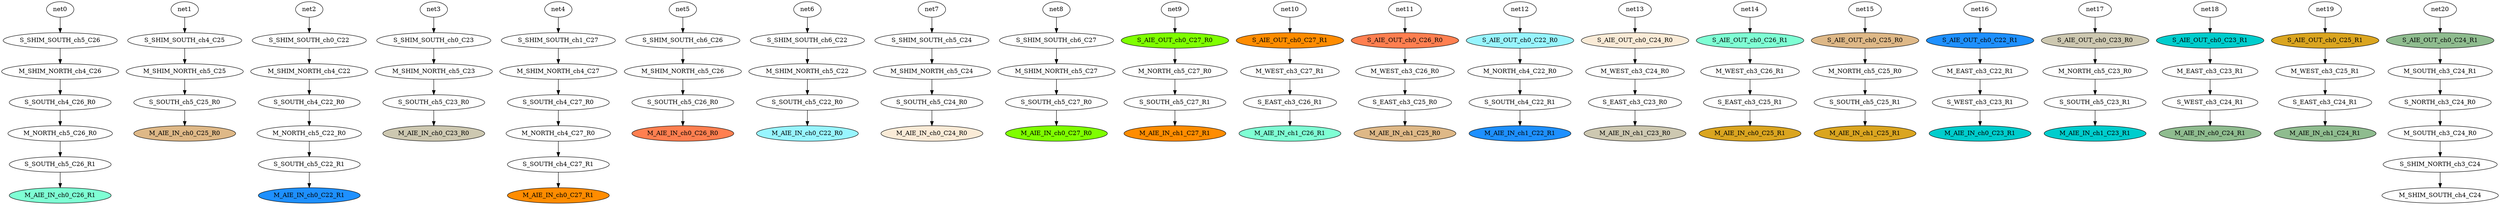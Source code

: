 digraph G {
net0;
S_SOUTH_ch5_C26_R1[style=filled, fillcolor="White"];
M_AIE_IN_ch0_C26_R1[style=filled, fillcolor="aquamarine"];
S_SOUTH_ch4_C26_R0[style=filled, fillcolor="White"];
M_NORTH_ch5_C26_R0[style=filled, fillcolor="White"];
S_SHIM_SOUTH_ch5_C26[style=filled, fillcolor="White"];
M_SHIM_NORTH_ch4_C26[style=filled, fillcolor="White"];
M_SHIM_NORTH_ch4_C26[style=filled, fillcolor="White"];
S_SOUTH_ch4_C26_R0[style=filled, fillcolor="White"];
M_NORTH_ch5_C26_R0[style=filled, fillcolor="White"];
S_SOUTH_ch5_C26_R1[style=filled, fillcolor="White"];
net1;
S_SOUTH_ch5_C25_R0[style=filled, fillcolor="White"];
M_AIE_IN_ch0_C25_R0[style=filled, fillcolor="burlywood"];
S_SHIM_SOUTH_ch4_C25[style=filled, fillcolor="White"];
M_SHIM_NORTH_ch5_C25[style=filled, fillcolor="White"];
M_SHIM_NORTH_ch5_C25[style=filled, fillcolor="White"];
S_SOUTH_ch5_C25_R0[style=filled, fillcolor="White"];
net2;
S_SOUTH_ch5_C22_R1[style=filled, fillcolor="White"];
M_AIE_IN_ch0_C22_R1[style=filled, fillcolor="dodgerblue"];
S_SOUTH_ch4_C22_R0[style=filled, fillcolor="White"];
M_NORTH_ch5_C22_R0[style=filled, fillcolor="White"];
S_SHIM_SOUTH_ch0_C22[style=filled, fillcolor="White"];
M_SHIM_NORTH_ch4_C22[style=filled, fillcolor="White"];
M_SHIM_NORTH_ch4_C22[style=filled, fillcolor="White"];
S_SOUTH_ch4_C22_R0[style=filled, fillcolor="White"];
M_NORTH_ch5_C22_R0[style=filled, fillcolor="White"];
S_SOUTH_ch5_C22_R1[style=filled, fillcolor="White"];
net3;
S_SHIM_SOUTH_ch0_C23[style=filled, fillcolor="White"];
M_SHIM_NORTH_ch5_C23[style=filled, fillcolor="White"];
S_SOUTH_ch5_C23_R0[style=filled, fillcolor="White"];
M_AIE_IN_ch0_C23_R0[style=filled, fillcolor="cornsilk3"];
M_SHIM_NORTH_ch5_C23[style=filled, fillcolor="White"];
S_SOUTH_ch5_C23_R0[style=filled, fillcolor="White"];
net4;
S_SOUTH_ch4_C27_R1[style=filled, fillcolor="White"];
M_AIE_IN_ch0_C27_R1[style=filled, fillcolor="darkorange"];
S_SOUTH_ch4_C27_R0[style=filled, fillcolor="White"];
M_NORTH_ch4_C27_R0[style=filled, fillcolor="White"];
S_SHIM_SOUTH_ch1_C27[style=filled, fillcolor="White"];
M_SHIM_NORTH_ch4_C27[style=filled, fillcolor="White"];
M_SHIM_NORTH_ch4_C27[style=filled, fillcolor="White"];
S_SOUTH_ch4_C27_R0[style=filled, fillcolor="White"];
M_NORTH_ch4_C27_R0[style=filled, fillcolor="White"];
S_SOUTH_ch4_C27_R1[style=filled, fillcolor="White"];
net5;
S_SOUTH_ch5_C26_R0[style=filled, fillcolor="White"];
M_AIE_IN_ch0_C26_R0[style=filled, fillcolor="coral"];
S_SHIM_SOUTH_ch6_C26[style=filled, fillcolor="White"];
M_SHIM_NORTH_ch5_C26[style=filled, fillcolor="White"];
M_SHIM_NORTH_ch5_C26[style=filled, fillcolor="White"];
S_SOUTH_ch5_C26_R0[style=filled, fillcolor="White"];
net6;
S_SOUTH_ch5_C22_R0[style=filled, fillcolor="White"];
M_AIE_IN_ch0_C22_R0[style=filled, fillcolor="cadetblue1"];
S_SHIM_SOUTH_ch6_C22[style=filled, fillcolor="White"];
M_SHIM_NORTH_ch5_C22[style=filled, fillcolor="White"];
M_SHIM_NORTH_ch5_C22[style=filled, fillcolor="White"];
S_SOUTH_ch5_C22_R0[style=filled, fillcolor="White"];
net7;
S_SOUTH_ch5_C24_R0[style=filled, fillcolor="White"];
M_AIE_IN_ch0_C24_R0[style=filled, fillcolor="antiquewhite"];
S_SHIM_SOUTH_ch5_C24[style=filled, fillcolor="White"];
M_SHIM_NORTH_ch5_C24[style=filled, fillcolor="White"];
M_SHIM_NORTH_ch5_C24[style=filled, fillcolor="White"];
S_SOUTH_ch5_C24_R0[style=filled, fillcolor="White"];
net8;
S_SOUTH_ch5_C27_R0[style=filled, fillcolor="White"];
M_AIE_IN_ch0_C27_R0[style=filled, fillcolor="chartreuse"];
S_SHIM_SOUTH_ch6_C27[style=filled, fillcolor="White"];
M_SHIM_NORTH_ch5_C27[style=filled, fillcolor="White"];
M_SHIM_NORTH_ch5_C27[style=filled, fillcolor="White"];
S_SOUTH_ch5_C27_R0[style=filled, fillcolor="White"];
net9;
S_SOUTH_ch5_C27_R1[style=filled, fillcolor="White"];
M_AIE_IN_ch1_C27_R1[style=filled, fillcolor="darkorange"];
S_AIE_OUT_ch0_C27_R0[style=filled, fillcolor="chartreuse"];
M_NORTH_ch5_C27_R0[style=filled, fillcolor="White"];
M_NORTH_ch5_C27_R0[style=filled, fillcolor="White"];
S_SOUTH_ch5_C27_R1[style=filled, fillcolor="White"];
net10;
S_EAST_ch3_C26_R1[style=filled, fillcolor="White"];
M_AIE_IN_ch1_C26_R1[style=filled, fillcolor="aquamarine"];
S_AIE_OUT_ch0_C27_R1[style=filled, fillcolor="darkorange"];
M_WEST_ch3_C27_R1[style=filled, fillcolor="White"];
M_WEST_ch3_C27_R1[style=filled, fillcolor="White"];
S_EAST_ch3_C26_R1[style=filled, fillcolor="White"];
net11;
S_EAST_ch3_C25_R0[style=filled, fillcolor="White"];
M_AIE_IN_ch1_C25_R0[style=filled, fillcolor="burlywood"];
S_AIE_OUT_ch0_C26_R0[style=filled, fillcolor="coral"];
M_WEST_ch3_C26_R0[style=filled, fillcolor="White"];
M_WEST_ch3_C26_R0[style=filled, fillcolor="White"];
S_EAST_ch3_C25_R0[style=filled, fillcolor="White"];
net12;
S_SOUTH_ch4_C22_R1[style=filled, fillcolor="White"];
M_AIE_IN_ch1_C22_R1[style=filled, fillcolor="dodgerblue"];
S_AIE_OUT_ch0_C22_R0[style=filled, fillcolor="cadetblue1"];
M_NORTH_ch4_C22_R0[style=filled, fillcolor="White"];
M_NORTH_ch4_C22_R0[style=filled, fillcolor="White"];
S_SOUTH_ch4_C22_R1[style=filled, fillcolor="White"];
net13;
S_EAST_ch3_C23_R0[style=filled, fillcolor="White"];
M_AIE_IN_ch1_C23_R0[style=filled, fillcolor="cornsilk3"];
S_AIE_OUT_ch0_C24_R0[style=filled, fillcolor="antiquewhite"];
M_WEST_ch3_C24_R0[style=filled, fillcolor="White"];
M_WEST_ch3_C24_R0[style=filled, fillcolor="White"];
S_EAST_ch3_C23_R0[style=filled, fillcolor="White"];
net14;
S_EAST_ch3_C25_R1[style=filled, fillcolor="White"];
M_AIE_IN_ch0_C25_R1[style=filled, fillcolor="goldenrod"];
S_AIE_OUT_ch0_C26_R1[style=filled, fillcolor="aquamarine"];
M_WEST_ch3_C26_R1[style=filled, fillcolor="White"];
M_WEST_ch3_C26_R1[style=filled, fillcolor="White"];
S_EAST_ch3_C25_R1[style=filled, fillcolor="White"];
net15;
S_SOUTH_ch5_C25_R1[style=filled, fillcolor="White"];
M_AIE_IN_ch1_C25_R1[style=filled, fillcolor="goldenrod"];
S_AIE_OUT_ch0_C25_R0[style=filled, fillcolor="burlywood"];
M_NORTH_ch5_C25_R0[style=filled, fillcolor="White"];
M_NORTH_ch5_C25_R0[style=filled, fillcolor="White"];
S_SOUTH_ch5_C25_R1[style=filled, fillcolor="White"];
net16;
S_WEST_ch3_C23_R1[style=filled, fillcolor="White"];
M_AIE_IN_ch0_C23_R1[style=filled, fillcolor="cyan3"];
S_AIE_OUT_ch0_C22_R1[style=filled, fillcolor="dodgerblue"];
M_EAST_ch3_C22_R1[style=filled, fillcolor="White"];
M_EAST_ch3_C22_R1[style=filled, fillcolor="White"];
S_WEST_ch3_C23_R1[style=filled, fillcolor="White"];
net17;
S_SOUTH_ch5_C23_R1[style=filled, fillcolor="White"];
M_AIE_IN_ch1_C23_R1[style=filled, fillcolor="cyan3"];
S_AIE_OUT_ch0_C23_R0[style=filled, fillcolor="cornsilk3"];
M_NORTH_ch5_C23_R0[style=filled, fillcolor="White"];
M_NORTH_ch5_C23_R0[style=filled, fillcolor="White"];
S_SOUTH_ch5_C23_R1[style=filled, fillcolor="White"];
net18;
S_WEST_ch3_C24_R1[style=filled, fillcolor="White"];
M_AIE_IN_ch0_C24_R1[style=filled, fillcolor="darkseagreen"];
S_AIE_OUT_ch0_C23_R1[style=filled, fillcolor="cyan3"];
M_EAST_ch3_C23_R1[style=filled, fillcolor="White"];
M_EAST_ch3_C23_R1[style=filled, fillcolor="White"];
S_WEST_ch3_C24_R1[style=filled, fillcolor="White"];
net19;
S_EAST_ch3_C24_R1[style=filled, fillcolor="White"];
M_AIE_IN_ch1_C24_R1[style=filled, fillcolor="darkseagreen"];
S_AIE_OUT_ch0_C25_R1[style=filled, fillcolor="goldenrod"];
M_WEST_ch3_C25_R1[style=filled, fillcolor="White"];
M_WEST_ch3_C25_R1[style=filled, fillcolor="White"];
S_EAST_ch3_C24_R1[style=filled, fillcolor="White"];
net20;
S_SHIM_NORTH_ch3_C24[style=filled, fillcolor="White"];
M_SHIM_SOUTH_ch4_C24[style=filled, fillcolor="White"];
S_NORTH_ch3_C24_R0[style=filled, fillcolor="White"];
M_SOUTH_ch3_C24_R0[style=filled, fillcolor="White"];
S_AIE_OUT_ch0_C24_R1[style=filled, fillcolor="darkseagreen"];
M_SOUTH_ch3_C24_R1[style=filled, fillcolor="White"];
M_SOUTH_ch3_C24_R1[style=filled, fillcolor="White"];
S_NORTH_ch3_C24_R0[style=filled, fillcolor="White"];
M_SOUTH_ch3_C24_R0[style=filled, fillcolor="White"];
S_SHIM_NORTH_ch3_C24[style=filled, fillcolor="White"];
net0 -> S_SHIM_SOUTH_ch5_C26;
S_SOUTH_ch5_C26_R1 -> M_AIE_IN_ch0_C26_R1;
S_SOUTH_ch4_C26_R0 -> M_NORTH_ch5_C26_R0;
S_SHIM_SOUTH_ch5_C26 -> M_SHIM_NORTH_ch4_C26;
M_SHIM_NORTH_ch4_C26 -> S_SOUTH_ch4_C26_R0;
M_NORTH_ch5_C26_R0 -> S_SOUTH_ch5_C26_R1;
net1 -> S_SHIM_SOUTH_ch4_C25;
S_SOUTH_ch5_C25_R0 -> M_AIE_IN_ch0_C25_R0;
S_SHIM_SOUTH_ch4_C25 -> M_SHIM_NORTH_ch5_C25;
M_SHIM_NORTH_ch5_C25 -> S_SOUTH_ch5_C25_R0;
net2 -> S_SHIM_SOUTH_ch0_C22;
S_SOUTH_ch5_C22_R1 -> M_AIE_IN_ch0_C22_R1;
S_SOUTH_ch4_C22_R0 -> M_NORTH_ch5_C22_R0;
S_SHIM_SOUTH_ch0_C22 -> M_SHIM_NORTH_ch4_C22;
M_SHIM_NORTH_ch4_C22 -> S_SOUTH_ch4_C22_R0;
M_NORTH_ch5_C22_R0 -> S_SOUTH_ch5_C22_R1;
net3 -> S_SHIM_SOUTH_ch0_C23;
S_SHIM_SOUTH_ch0_C23 -> M_SHIM_NORTH_ch5_C23;
S_SOUTH_ch5_C23_R0 -> M_AIE_IN_ch0_C23_R0;
M_SHIM_NORTH_ch5_C23 -> S_SOUTH_ch5_C23_R0;
net4 -> S_SHIM_SOUTH_ch1_C27;
S_SOUTH_ch4_C27_R1 -> M_AIE_IN_ch0_C27_R1;
S_SOUTH_ch4_C27_R0 -> M_NORTH_ch4_C27_R0;
S_SHIM_SOUTH_ch1_C27 -> M_SHIM_NORTH_ch4_C27;
M_SHIM_NORTH_ch4_C27 -> S_SOUTH_ch4_C27_R0;
M_NORTH_ch4_C27_R0 -> S_SOUTH_ch4_C27_R1;
net5 -> S_SHIM_SOUTH_ch6_C26;
S_SOUTH_ch5_C26_R0 -> M_AIE_IN_ch0_C26_R0;
S_SHIM_SOUTH_ch6_C26 -> M_SHIM_NORTH_ch5_C26;
M_SHIM_NORTH_ch5_C26 -> S_SOUTH_ch5_C26_R0;
net6 -> S_SHIM_SOUTH_ch6_C22;
S_SOUTH_ch5_C22_R0 -> M_AIE_IN_ch0_C22_R0;
S_SHIM_SOUTH_ch6_C22 -> M_SHIM_NORTH_ch5_C22;
M_SHIM_NORTH_ch5_C22 -> S_SOUTH_ch5_C22_R0;
net7 -> S_SHIM_SOUTH_ch5_C24;
S_SOUTH_ch5_C24_R0 -> M_AIE_IN_ch0_C24_R0;
S_SHIM_SOUTH_ch5_C24 -> M_SHIM_NORTH_ch5_C24;
M_SHIM_NORTH_ch5_C24 -> S_SOUTH_ch5_C24_R0;
net8 -> S_SHIM_SOUTH_ch6_C27;
S_SOUTH_ch5_C27_R0 -> M_AIE_IN_ch0_C27_R0;
S_SHIM_SOUTH_ch6_C27 -> M_SHIM_NORTH_ch5_C27;
M_SHIM_NORTH_ch5_C27 -> S_SOUTH_ch5_C27_R0;
net9 -> S_AIE_OUT_ch0_C27_R0;
S_SOUTH_ch5_C27_R1 -> M_AIE_IN_ch1_C27_R1;
S_AIE_OUT_ch0_C27_R0 -> M_NORTH_ch5_C27_R0;
M_NORTH_ch5_C27_R0 -> S_SOUTH_ch5_C27_R1;
net10 -> S_AIE_OUT_ch0_C27_R1;
S_EAST_ch3_C26_R1 -> M_AIE_IN_ch1_C26_R1;
S_AIE_OUT_ch0_C27_R1 -> M_WEST_ch3_C27_R1;
M_WEST_ch3_C27_R1 -> S_EAST_ch3_C26_R1;
net11 -> S_AIE_OUT_ch0_C26_R0;
S_EAST_ch3_C25_R0 -> M_AIE_IN_ch1_C25_R0;
S_AIE_OUT_ch0_C26_R0 -> M_WEST_ch3_C26_R0;
M_WEST_ch3_C26_R0 -> S_EAST_ch3_C25_R0;
net12 -> S_AIE_OUT_ch0_C22_R0;
S_SOUTH_ch4_C22_R1 -> M_AIE_IN_ch1_C22_R1;
S_AIE_OUT_ch0_C22_R0 -> M_NORTH_ch4_C22_R0;
M_NORTH_ch4_C22_R0 -> S_SOUTH_ch4_C22_R1;
net13 -> S_AIE_OUT_ch0_C24_R0;
S_EAST_ch3_C23_R0 -> M_AIE_IN_ch1_C23_R0;
S_AIE_OUT_ch0_C24_R0 -> M_WEST_ch3_C24_R0;
M_WEST_ch3_C24_R0 -> S_EAST_ch3_C23_R0;
net14 -> S_AIE_OUT_ch0_C26_R1;
S_EAST_ch3_C25_R1 -> M_AIE_IN_ch0_C25_R1;
S_AIE_OUT_ch0_C26_R1 -> M_WEST_ch3_C26_R1;
M_WEST_ch3_C26_R1 -> S_EAST_ch3_C25_R1;
net15 -> S_AIE_OUT_ch0_C25_R0;
S_SOUTH_ch5_C25_R1 -> M_AIE_IN_ch1_C25_R1;
S_AIE_OUT_ch0_C25_R0 -> M_NORTH_ch5_C25_R0;
M_NORTH_ch5_C25_R0 -> S_SOUTH_ch5_C25_R1;
net16 -> S_AIE_OUT_ch0_C22_R1;
S_WEST_ch3_C23_R1 -> M_AIE_IN_ch0_C23_R1;
S_AIE_OUT_ch0_C22_R1 -> M_EAST_ch3_C22_R1;
M_EAST_ch3_C22_R1 -> S_WEST_ch3_C23_R1;
net17 -> S_AIE_OUT_ch0_C23_R0;
S_SOUTH_ch5_C23_R1 -> M_AIE_IN_ch1_C23_R1;
S_AIE_OUT_ch0_C23_R0 -> M_NORTH_ch5_C23_R0;
M_NORTH_ch5_C23_R0 -> S_SOUTH_ch5_C23_R1;
net18 -> S_AIE_OUT_ch0_C23_R1;
S_WEST_ch3_C24_R1 -> M_AIE_IN_ch0_C24_R1;
S_AIE_OUT_ch0_C23_R1 -> M_EAST_ch3_C23_R1;
M_EAST_ch3_C23_R1 -> S_WEST_ch3_C24_R1;
net19 -> S_AIE_OUT_ch0_C25_R1;
S_EAST_ch3_C24_R1 -> M_AIE_IN_ch1_C24_R1;
S_AIE_OUT_ch0_C25_R1 -> M_WEST_ch3_C25_R1;
M_WEST_ch3_C25_R1 -> S_EAST_ch3_C24_R1;
net20 -> S_AIE_OUT_ch0_C24_R1;
S_SHIM_NORTH_ch3_C24 -> M_SHIM_SOUTH_ch4_C24;
S_NORTH_ch3_C24_R0 -> M_SOUTH_ch3_C24_R0;
S_AIE_OUT_ch0_C24_R1 -> M_SOUTH_ch3_C24_R1;
M_SOUTH_ch3_C24_R1 -> S_NORTH_ch3_C24_R0;
M_SOUTH_ch3_C24_R0 -> S_SHIM_NORTH_ch3_C24;
}
